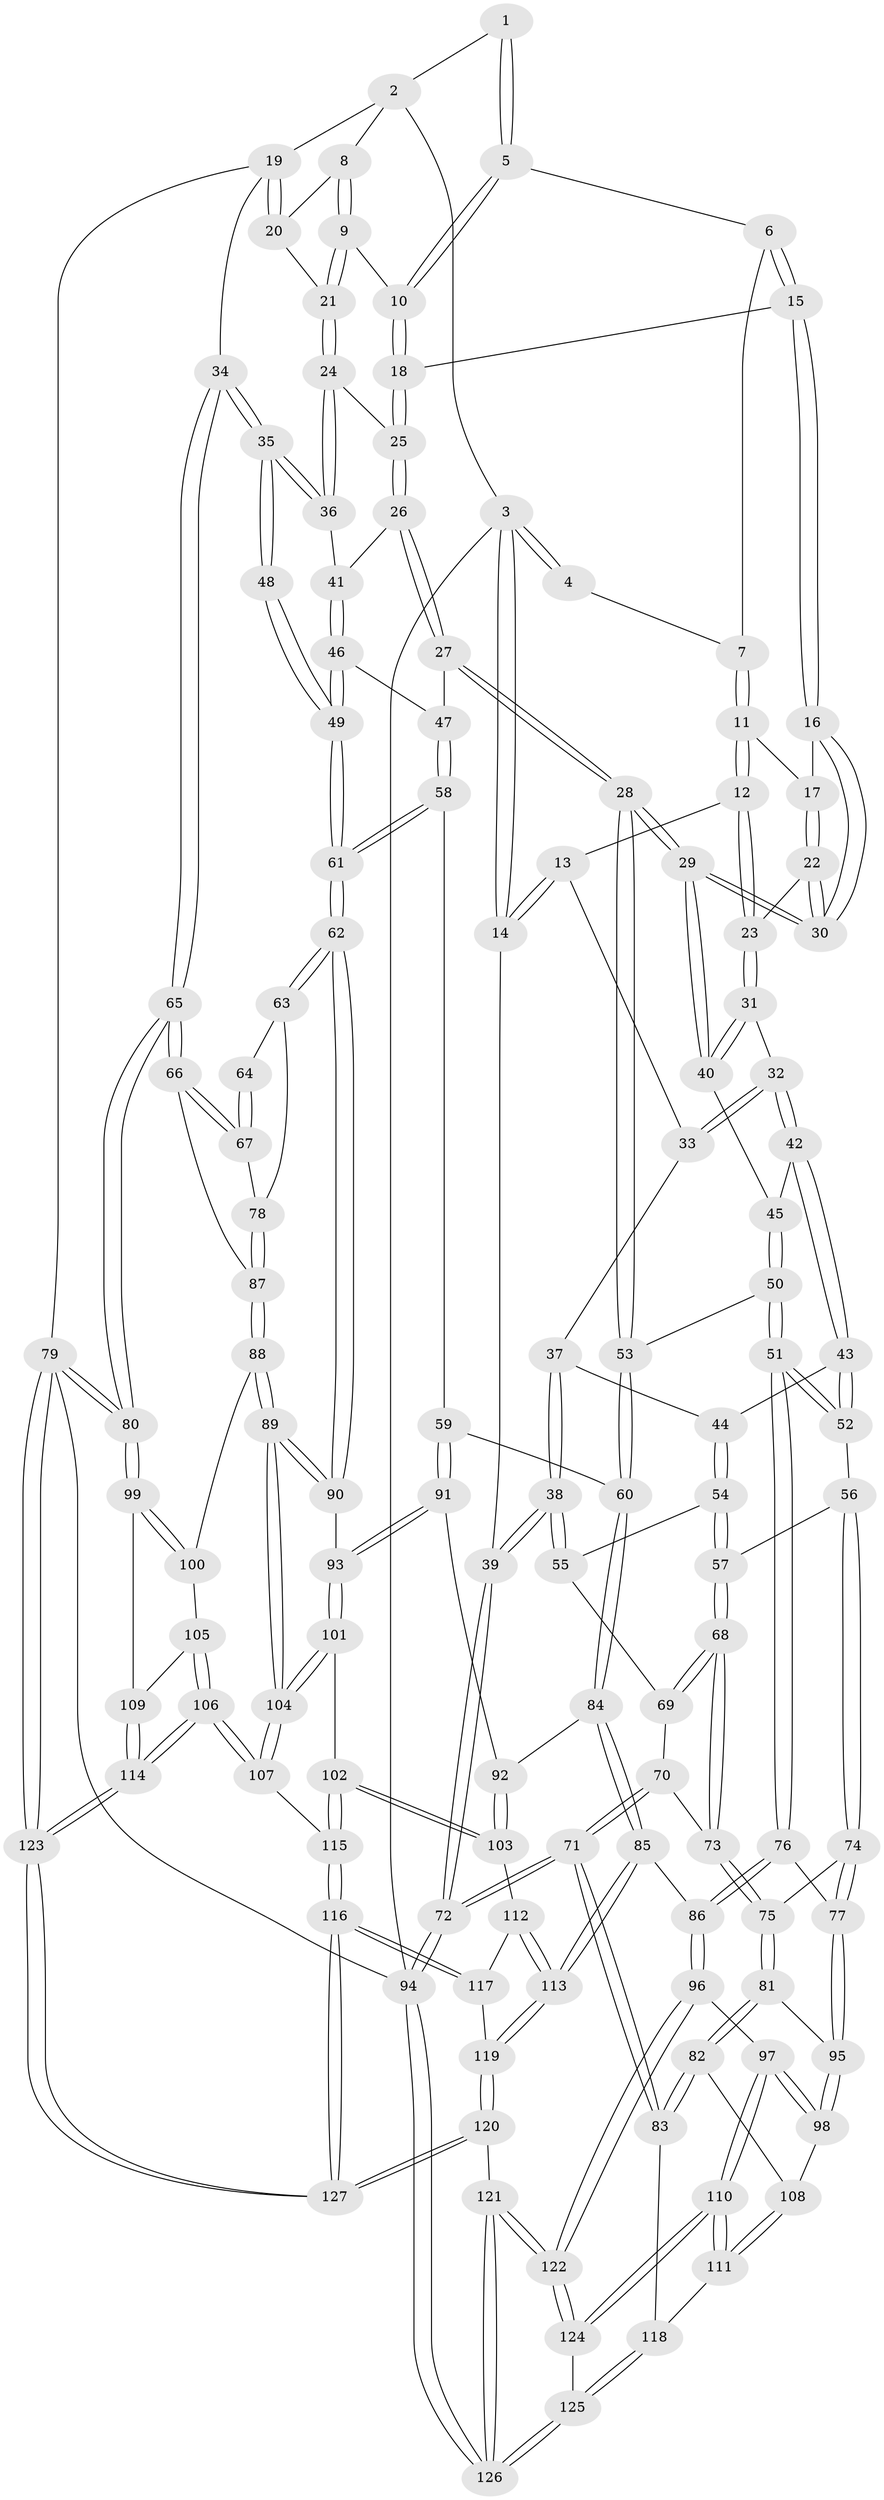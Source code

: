 // Generated by graph-tools (version 1.1) at 2025/38/03/09/25 02:38:28]
// undirected, 127 vertices, 314 edges
graph export_dot {
graph [start="1"]
  node [color=gray90,style=filled];
  1 [pos="+0.6814405226994447+0"];
  2 [pos="+0.9459594951143558+0"];
  3 [pos="+0+0"];
  4 [pos="+0.3546986866662327+0"];
  5 [pos="+0.6444847499849311+0"];
  6 [pos="+0.49732466702228295+0.09439605667770788"];
  7 [pos="+0.36386456259085703+0"];
  8 [pos="+0.8579623241045408+0.06363805036177897"];
  9 [pos="+0.7697009125392035+0.1559057141913797"];
  10 [pos="+0.671760714032829+0.14845200879819467"];
  11 [pos="+0.3103859939308285+0.11019243676300311"];
  12 [pos="+0.3088591121998715+0.11143262593911993"];
  13 [pos="+0+0.12322601122031367"];
  14 [pos="+0+0"];
  15 [pos="+0.5141842897289424+0.2005033795001601"];
  16 [pos="+0.5008178862065668+0.21252544873501353"];
  17 [pos="+0.3588399904692174+0.14590358876686413"];
  18 [pos="+0.6253925367019937+0.19568494502997036"];
  19 [pos="+1+0.36607351032678465"];
  20 [pos="+0.9067277596138582+0.13604538449609327"];
  21 [pos="+0.8277351893668747+0.27983533099667113"];
  22 [pos="+0.37009279929858746+0.2904537823181546"];
  23 [pos="+0.2634733163665962+0.28558289642083257"];
  24 [pos="+0.8323798678060497+0.296894737364907"];
  25 [pos="+0.6743498898894833+0.3122254041983322"];
  26 [pos="+0.6472780478289748+0.37303539305141753"];
  27 [pos="+0.5921898147772455+0.4270733519245395"];
  28 [pos="+0.49584172106807317+0.4254960644564479"];
  29 [pos="+0.4864768639838742+0.41541434834870894"];
  30 [pos="+0.45880199832591584+0.30974412260275047"];
  31 [pos="+0.2534404757022911+0.2921611148588152"];
  32 [pos="+0.20485660321539584+0.3181516012927653"];
  33 [pos="+0.10893131507751425+0.25988612126149946"];
  34 [pos="+1+0.39046547051107944"];
  35 [pos="+1+0.4067099264452351"];
  36 [pos="+0.9081932061167727+0.3636131252055139"];
  37 [pos="+0.03886122169102173+0.397494627903521"];
  38 [pos="+0+0.508341702972833"];
  39 [pos="+0+0.5071228422359803"];
  40 [pos="+0.39539809171351753+0.4295855852141974"];
  41 [pos="+0.7901465984598153+0.4254461830487286"];
  42 [pos="+0.21141076534566214+0.40898122228430756"];
  43 [pos="+0.1876490511090649+0.4416674682799903"];
  44 [pos="+0.18083574257511154+0.4453267683240773"];
  45 [pos="+0.3051750070165903+0.45555214617129647"];
  46 [pos="+0.7344623687983174+0.5068135100189193"];
  47 [pos="+0.6074979950287623+0.4448180197250524"];
  48 [pos="+1+0.4193568733217943"];
  49 [pos="+0.7593900463581844+0.5932263389936454"];
  50 [pos="+0.3264696228739211+0.6176659211405654"];
  51 [pos="+0.29676782990026196+0.638824952792989"];
  52 [pos="+0.24032018960565857+0.6170264738301424"];
  53 [pos="+0.4595408850402559+0.5978115303934466"];
  54 [pos="+0.08411376577096988+0.5197163143336673"];
  55 [pos="+0+0.5091272836174313"];
  56 [pos="+0.1557348141212724+0.6273833918834152"];
  57 [pos="+0.14804899179620756+0.626029208780327"];
  58 [pos="+0.6419157831294847+0.6423640530725561"];
  59 [pos="+0.589196663838499+0.6591392708925042"];
  60 [pos="+0.4784657132069435+0.6197086937096316"];
  61 [pos="+0.7421864435167198+0.6528741346350716"];
  62 [pos="+0.7511238653672843+0.6655744173093011"];
  63 [pos="+0.8634736530020911+0.6575857528845233"];
  64 [pos="+0.9189689771508175+0.6140200960629197"];
  65 [pos="+1+0.6889620987143511"];
  66 [pos="+1+0.7038035896425501"];
  67 [pos="+0.9554043458748808+0.6893370653880678"];
  68 [pos="+0.1289951246678823+0.6404815280826566"];
  69 [pos="+0+0.5762411801700715"];
  70 [pos="+0.05124781845872933+0.658766036049986"];
  71 [pos="+0+0.8036816411286765"];
  72 [pos="+0+0.8051719608452799"];
  73 [pos="+0.0912946652800264+0.6721836888093267"];
  74 [pos="+0.17268849907827438+0.7530040972494338"];
  75 [pos="+0.08921445307716826+0.7061795669145687"];
  76 [pos="+0.2939632646205181+0.6920762094980611"];
  77 [pos="+0.17576028913980754+0.7574550531054492"];
  78 [pos="+0.9130012322504676+0.7066057729046725"];
  79 [pos="+1+1"];
  80 [pos="+1+0.9712624035321914"];
  81 [pos="+0.032861873071761735+0.8004469577543928"];
  82 [pos="+0.014619769860360104+0.8144172256882786"];
  83 [pos="+0.004120072614755374+0.8194472963539541"];
  84 [pos="+0.43872574245358587+0.8086029371021283"];
  85 [pos="+0.42456360973270035+0.822108755173813"];
  86 [pos="+0.32776058388540563+0.7814596826081797"];
  87 [pos="+0.9082444735788386+0.7717782370065577"];
  88 [pos="+0.9039702204070478+0.7793880892764863"];
  89 [pos="+0.77248660271217+0.7619428922407363"];
  90 [pos="+0.7617967097454571+0.7444553983568842"];
  91 [pos="+0.5763451843868139+0.7872473463543226"];
  92 [pos="+0.5731833439733125+0.7895422329630553"];
  93 [pos="+0.6343239881677959+0.808691175723961"];
  94 [pos="+0+1"];
  95 [pos="+0.17082695992755512+0.7800234866743982"];
  96 [pos="+0.24436806191275207+0.8588286439735913"];
  97 [pos="+0.20140051160811048+0.8390344932584579"];
  98 [pos="+0.19758883872824845+0.83658264021756"];
  99 [pos="+0.9829708800311389+0.8571078461601209"];
  100 [pos="+0.9198207443110573+0.8092963992421434"];
  101 [pos="+0.6492782166230222+0.8572045245013108"];
  102 [pos="+0.6444543987694592+0.881466687602077"];
  103 [pos="+0.5677176634393025+0.8742371847660052"];
  104 [pos="+0.7748305536401947+0.852033301524689"];
  105 [pos="+0.8628936435019336+0.8648647951721148"];
  106 [pos="+0.7886739128479668+0.8949959026757566"];
  107 [pos="+0.7850945793538905+0.8897112740634734"];
  108 [pos="+0.15133269686707282+0.8541724842114524"];
  109 [pos="+0.9128589804561418+0.8898475841584303"];
  110 [pos="+0.14272452161264862+0.9296295905620345"];
  111 [pos="+0.12291312969147669+0.9017805245878826"];
  112 [pos="+0.5657110477581577+0.8776943818881942"];
  113 [pos="+0.43095509574370283+0.8779697061892947"];
  114 [pos="+0.8202654632113958+1"];
  115 [pos="+0.6517278517613074+0.9160172985798283"];
  116 [pos="+0.6230663601613919+0.9827678234202667"];
  117 [pos="+0.5695113943357976+0.9296919062351876"];
  118 [pos="+0.04972707609403707+0.8860412302222166"];
  119 [pos="+0.4249920626509007+0.9355132844225766"];
  120 [pos="+0.3075005461807498+1"];
  121 [pos="+0.3038318870441039+1"];
  122 [pos="+0.2990714301025035+1"];
  123 [pos="+0.85256050779022+1"];
  124 [pos="+0.15935322834716673+0.9725624565954462"];
  125 [pos="+0.05345272665739043+0.9144664060796797"];
  126 [pos="+0.012509087853561331+1"];
  127 [pos="+0.6637751809988215+1"];
  1 -- 2;
  1 -- 5;
  1 -- 5;
  2 -- 3;
  2 -- 8;
  2 -- 19;
  3 -- 4;
  3 -- 4;
  3 -- 14;
  3 -- 14;
  3 -- 94;
  4 -- 7;
  5 -- 6;
  5 -- 10;
  5 -- 10;
  6 -- 7;
  6 -- 15;
  6 -- 15;
  7 -- 11;
  7 -- 11;
  8 -- 9;
  8 -- 9;
  8 -- 20;
  9 -- 10;
  9 -- 21;
  9 -- 21;
  10 -- 18;
  10 -- 18;
  11 -- 12;
  11 -- 12;
  11 -- 17;
  12 -- 13;
  12 -- 23;
  12 -- 23;
  13 -- 14;
  13 -- 14;
  13 -- 33;
  14 -- 39;
  15 -- 16;
  15 -- 16;
  15 -- 18;
  16 -- 17;
  16 -- 30;
  16 -- 30;
  17 -- 22;
  17 -- 22;
  18 -- 25;
  18 -- 25;
  19 -- 20;
  19 -- 20;
  19 -- 34;
  19 -- 79;
  20 -- 21;
  21 -- 24;
  21 -- 24;
  22 -- 23;
  22 -- 30;
  22 -- 30;
  23 -- 31;
  23 -- 31;
  24 -- 25;
  24 -- 36;
  24 -- 36;
  25 -- 26;
  25 -- 26;
  26 -- 27;
  26 -- 27;
  26 -- 41;
  27 -- 28;
  27 -- 28;
  27 -- 47;
  28 -- 29;
  28 -- 29;
  28 -- 53;
  28 -- 53;
  29 -- 30;
  29 -- 30;
  29 -- 40;
  29 -- 40;
  31 -- 32;
  31 -- 40;
  31 -- 40;
  32 -- 33;
  32 -- 33;
  32 -- 42;
  32 -- 42;
  33 -- 37;
  34 -- 35;
  34 -- 35;
  34 -- 65;
  34 -- 65;
  35 -- 36;
  35 -- 36;
  35 -- 48;
  35 -- 48;
  36 -- 41;
  37 -- 38;
  37 -- 38;
  37 -- 44;
  38 -- 39;
  38 -- 39;
  38 -- 55;
  38 -- 55;
  39 -- 72;
  39 -- 72;
  40 -- 45;
  41 -- 46;
  41 -- 46;
  42 -- 43;
  42 -- 43;
  42 -- 45;
  43 -- 44;
  43 -- 52;
  43 -- 52;
  44 -- 54;
  44 -- 54;
  45 -- 50;
  45 -- 50;
  46 -- 47;
  46 -- 49;
  46 -- 49;
  47 -- 58;
  47 -- 58;
  48 -- 49;
  48 -- 49;
  49 -- 61;
  49 -- 61;
  50 -- 51;
  50 -- 51;
  50 -- 53;
  51 -- 52;
  51 -- 52;
  51 -- 76;
  51 -- 76;
  52 -- 56;
  53 -- 60;
  53 -- 60;
  54 -- 55;
  54 -- 57;
  54 -- 57;
  55 -- 69;
  56 -- 57;
  56 -- 74;
  56 -- 74;
  57 -- 68;
  57 -- 68;
  58 -- 59;
  58 -- 61;
  58 -- 61;
  59 -- 60;
  59 -- 91;
  59 -- 91;
  60 -- 84;
  60 -- 84;
  61 -- 62;
  61 -- 62;
  62 -- 63;
  62 -- 63;
  62 -- 90;
  62 -- 90;
  63 -- 64;
  63 -- 78;
  64 -- 67;
  64 -- 67;
  65 -- 66;
  65 -- 66;
  65 -- 80;
  65 -- 80;
  66 -- 67;
  66 -- 67;
  66 -- 87;
  67 -- 78;
  68 -- 69;
  68 -- 69;
  68 -- 73;
  68 -- 73;
  69 -- 70;
  70 -- 71;
  70 -- 71;
  70 -- 73;
  71 -- 72;
  71 -- 72;
  71 -- 83;
  71 -- 83;
  72 -- 94;
  72 -- 94;
  73 -- 75;
  73 -- 75;
  74 -- 75;
  74 -- 77;
  74 -- 77;
  75 -- 81;
  75 -- 81;
  76 -- 77;
  76 -- 86;
  76 -- 86;
  77 -- 95;
  77 -- 95;
  78 -- 87;
  78 -- 87;
  79 -- 80;
  79 -- 80;
  79 -- 123;
  79 -- 123;
  79 -- 94;
  80 -- 99;
  80 -- 99;
  81 -- 82;
  81 -- 82;
  81 -- 95;
  82 -- 83;
  82 -- 83;
  82 -- 108;
  83 -- 118;
  84 -- 85;
  84 -- 85;
  84 -- 92;
  85 -- 86;
  85 -- 113;
  85 -- 113;
  86 -- 96;
  86 -- 96;
  87 -- 88;
  87 -- 88;
  88 -- 89;
  88 -- 89;
  88 -- 100;
  89 -- 90;
  89 -- 90;
  89 -- 104;
  89 -- 104;
  90 -- 93;
  91 -- 92;
  91 -- 93;
  91 -- 93;
  92 -- 103;
  92 -- 103;
  93 -- 101;
  93 -- 101;
  94 -- 126;
  94 -- 126;
  95 -- 98;
  95 -- 98;
  96 -- 97;
  96 -- 122;
  96 -- 122;
  97 -- 98;
  97 -- 98;
  97 -- 110;
  97 -- 110;
  98 -- 108;
  99 -- 100;
  99 -- 100;
  99 -- 109;
  100 -- 105;
  101 -- 102;
  101 -- 104;
  101 -- 104;
  102 -- 103;
  102 -- 103;
  102 -- 115;
  102 -- 115;
  103 -- 112;
  104 -- 107;
  104 -- 107;
  105 -- 106;
  105 -- 106;
  105 -- 109;
  106 -- 107;
  106 -- 107;
  106 -- 114;
  106 -- 114;
  107 -- 115;
  108 -- 111;
  108 -- 111;
  109 -- 114;
  109 -- 114;
  110 -- 111;
  110 -- 111;
  110 -- 124;
  110 -- 124;
  111 -- 118;
  112 -- 113;
  112 -- 113;
  112 -- 117;
  113 -- 119;
  113 -- 119;
  114 -- 123;
  114 -- 123;
  115 -- 116;
  115 -- 116;
  116 -- 117;
  116 -- 117;
  116 -- 127;
  116 -- 127;
  117 -- 119;
  118 -- 125;
  118 -- 125;
  119 -- 120;
  119 -- 120;
  120 -- 121;
  120 -- 127;
  120 -- 127;
  121 -- 122;
  121 -- 122;
  121 -- 126;
  121 -- 126;
  122 -- 124;
  122 -- 124;
  123 -- 127;
  123 -- 127;
  124 -- 125;
  125 -- 126;
  125 -- 126;
}

